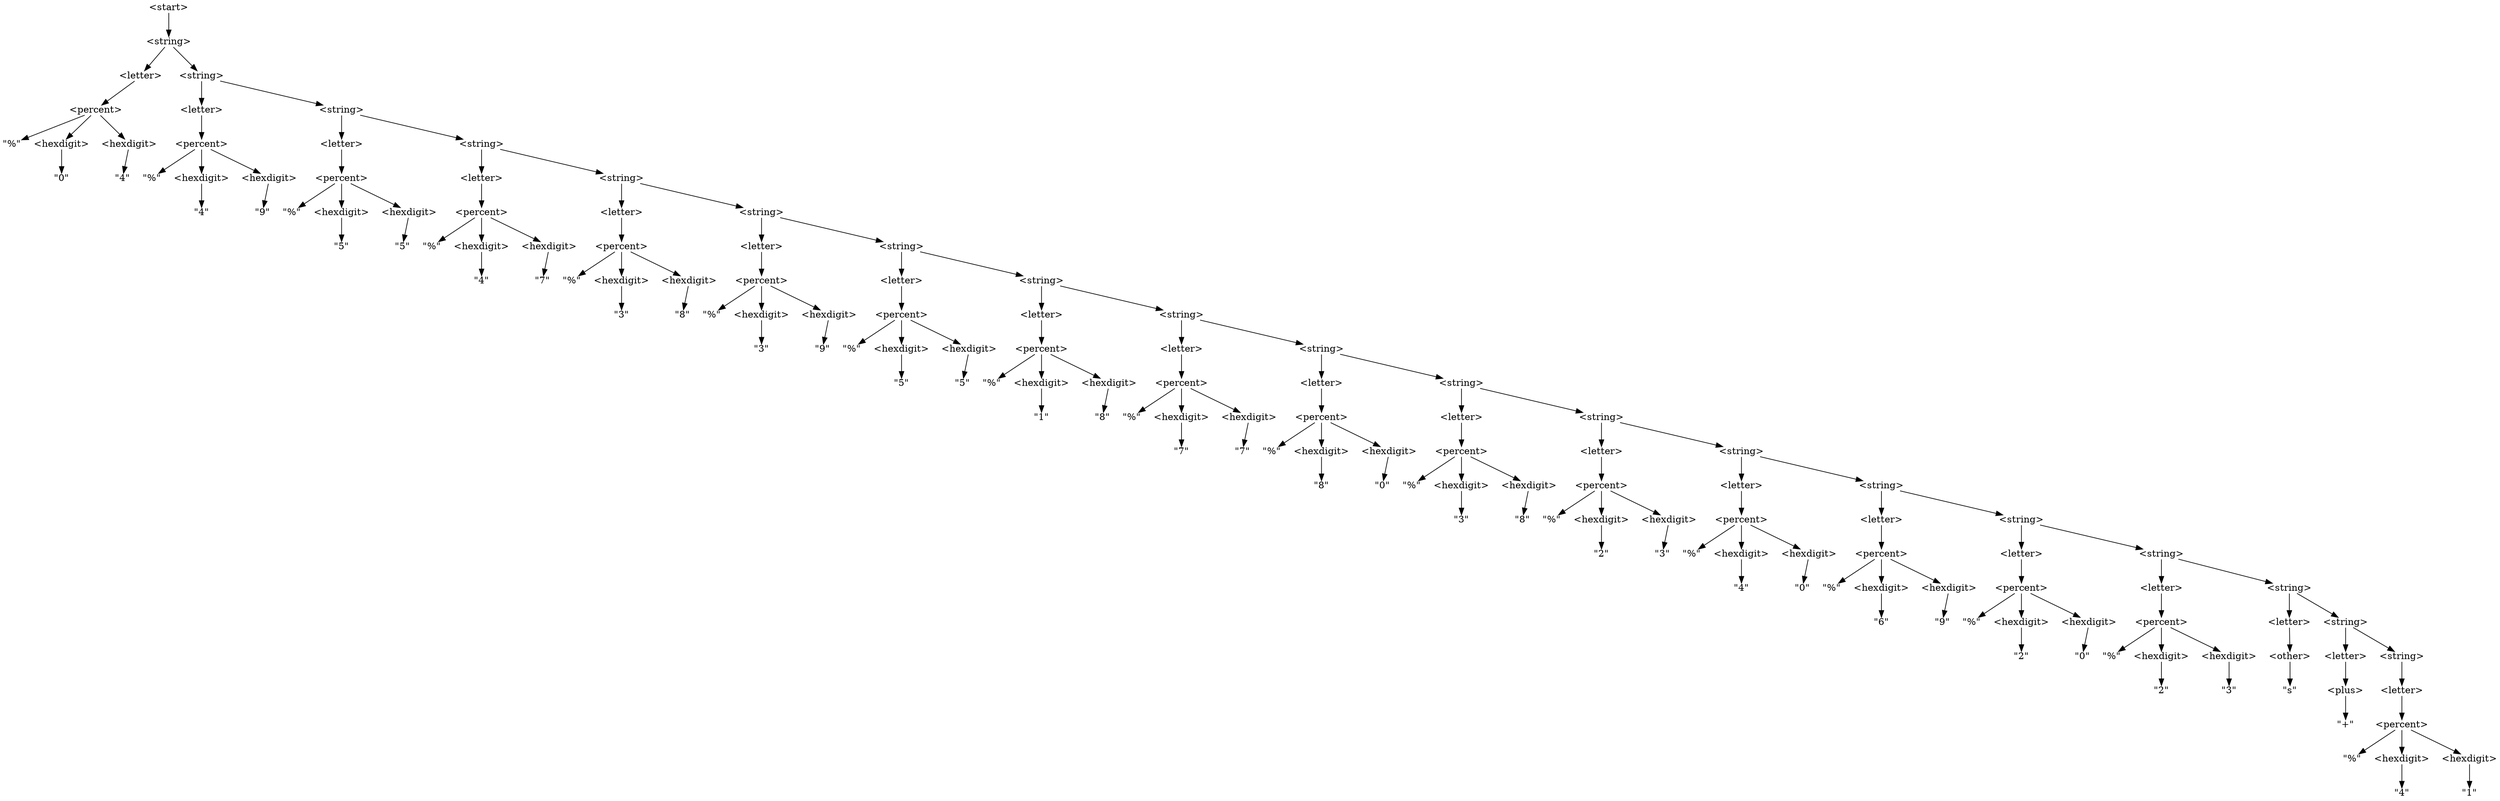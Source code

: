 digraph DerivationTree {

    node [shape=plain];

    n1 [label="\<start\>"];
    n2 [label="\<string\>"];
    n1 -> n2;

    n3 [label="\<letter\>"];
    n2 -> n3;

    n4 [label="\<string\>"];
    n2 -> n4;

    n5 [label="\<percent\>"];
    n3 -> n5;

    n6 [label="\<letter\>"];
    n4 -> n6;

    n7 [label="\<string\>"];
    n4 -> n7;

    n8 [label="\"%\""];
    n5 -> n8;

    n9 [label="\<hexdigit\>"];
    n5 -> n9;

    n10 [label="\<hexdigit\>"];
    n5 -> n10;

    n11 [label="\<percent\>"];
    n6 -> n11;

    n12 [label="\<letter\>"];
    n7 -> n12;

    n13 [label="\<string\>"];
    n7 -> n13;

    n14 [label="\"0\""];
    n9 -> n14;

    n15 [label="\"4\""];
    n10 -> n15;

    n16 [label="\"%\""];
    n11 -> n16;

    n17 [label="\<hexdigit\>"];
    n11 -> n17;

    n18 [label="\<hexdigit\>"];
    n11 -> n18;

    n19 [label="\<percent\>"];
    n12 -> n19;

    n20 [label="\<letter\>"];
    n13 -> n20;

    n21 [label="\<string\>"];
    n13 -> n21;

    n22 [label="\"4\""];
    n17 -> n22;

    n23 [label="\"9\""];
    n18 -> n23;

    n24 [label="\"%\""];
    n19 -> n24;

    n25 [label="\<hexdigit\>"];
    n19 -> n25;

    n26 [label="\<hexdigit\>"];
    n19 -> n26;

    n27 [label="\<percent\>"];
    n20 -> n27;

    n28 [label="\<letter\>"];
    n21 -> n28;

    n29 [label="\<string\>"];
    n21 -> n29;

    n30 [label="\"5\""];
    n25 -> n30;

    n31 [label="\"5\""];
    n26 -> n31;

    n32 [label="\"%\""];
    n27 -> n32;

    n33 [label="\<hexdigit\>"];
    n27 -> n33;

    n34 [label="\<hexdigit\>"];
    n27 -> n34;

    n35 [label="\<percent\>"];
    n28 -> n35;

    n36 [label="\<letter\>"];
    n29 -> n36;

    n37 [label="\<string\>"];
    n29 -> n37;

    n38 [label="\"4\""];
    n33 -> n38;

    n39 [label="\"7\""];
    n34 -> n39;

    n40 [label="\"%\""];
    n35 -> n40;

    n41 [label="\<hexdigit\>"];
    n35 -> n41;

    n42 [label="\<hexdigit\>"];
    n35 -> n42;

    n43 [label="\<percent\>"];
    n36 -> n43;

    n44 [label="\<letter\>"];
    n37 -> n44;

    n45 [label="\<string\>"];
    n37 -> n45;

    n46 [label="\"3\""];
    n41 -> n46;

    n47 [label="\"8\""];
    n42 -> n47;

    n48 [label="\"%\""];
    n43 -> n48;

    n49 [label="\<hexdigit\>"];
    n43 -> n49;

    n50 [label="\<hexdigit\>"];
    n43 -> n50;

    n51 [label="\<percent\>"];
    n44 -> n51;

    n52 [label="\<letter\>"];
    n45 -> n52;

    n53 [label="\<string\>"];
    n45 -> n53;

    n54 [label="\"3\""];
    n49 -> n54;

    n55 [label="\"9\""];
    n50 -> n55;

    n56 [label="\"%\""];
    n51 -> n56;

    n57 [label="\<hexdigit\>"];
    n51 -> n57;

    n58 [label="\<hexdigit\>"];
    n51 -> n58;

    n59 [label="\<percent\>"];
    n52 -> n59;

    n60 [label="\<letter\>"];
    n53 -> n60;

    n61 [label="\<string\>"];
    n53 -> n61;

    n62 [label="\"5\""];
    n57 -> n62;

    n63 [label="\"5\""];
    n58 -> n63;

    n64 [label="\"%\""];
    n59 -> n64;

    n65 [label="\<hexdigit\>"];
    n59 -> n65;

    n66 [label="\<hexdigit\>"];
    n59 -> n66;

    n67 [label="\<percent\>"];
    n60 -> n67;

    n68 [label="\<letter\>"];
    n61 -> n68;

    n69 [label="\<string\>"];
    n61 -> n69;

    n70 [label="\"1\""];
    n65 -> n70;

    n71 [label="\"8\""];
    n66 -> n71;

    n72 [label="\"%\""];
    n67 -> n72;

    n73 [label="\<hexdigit\>"];
    n67 -> n73;

    n74 [label="\<hexdigit\>"];
    n67 -> n74;

    n75 [label="\<percent\>"];
    n68 -> n75;

    n76 [label="\<letter\>"];
    n69 -> n76;

    n77 [label="\<string\>"];
    n69 -> n77;

    n78 [label="\"7\""];
    n73 -> n78;

    n79 [label="\"7\""];
    n74 -> n79;

    n80 [label="\"%\""];
    n75 -> n80;

    n81 [label="\<hexdigit\>"];
    n75 -> n81;

    n82 [label="\<hexdigit\>"];
    n75 -> n82;

    n83 [label="\<percent\>"];
    n76 -> n83;

    n84 [label="\<letter\>"];
    n77 -> n84;

    n85 [label="\<string\>"];
    n77 -> n85;

    n86 [label="\"8\""];
    n81 -> n86;

    n87 [label="\"0\""];
    n82 -> n87;

    n88 [label="\"%\""];
    n83 -> n88;

    n89 [label="\<hexdigit\>"];
    n83 -> n89;

    n90 [label="\<hexdigit\>"];
    n83 -> n90;

    n91 [label="\<percent\>"];
    n84 -> n91;

    n92 [label="\<letter\>"];
    n85 -> n92;

    n93 [label="\<string\>"];
    n85 -> n93;

    n94 [label="\"3\""];
    n89 -> n94;

    n95 [label="\"8\""];
    n90 -> n95;

    n96 [label="\"%\""];
    n91 -> n96;

    n97 [label="\<hexdigit\>"];
    n91 -> n97;

    n98 [label="\<hexdigit\>"];
    n91 -> n98;

    n99 [label="\<percent\>"];
    n92 -> n99;

    n100 [label="\<letter\>"];
    n93 -> n100;

    n101 [label="\<string\>"];
    n93 -> n101;

    n102 [label="\"2\""];
    n97 -> n102;

    n103 [label="\"3\""];
    n98 -> n103;

    n104 [label="\"%\""];
    n99 -> n104;

    n105 [label="\<hexdigit\>"];
    n99 -> n105;

    n106 [label="\<hexdigit\>"];
    n99 -> n106;

    n107 [label="\<percent\>"];
    n100 -> n107;

    n108 [label="\<letter\>"];
    n101 -> n108;

    n109 [label="\<string\>"];
    n101 -> n109;

    n110 [label="\"4\""];
    n105 -> n110;

    n111 [label="\"0\""];
    n106 -> n111;

    n112 [label="\"%\""];
    n107 -> n112;

    n113 [label="\<hexdigit\>"];
    n107 -> n113;

    n114 [label="\<hexdigit\>"];
    n107 -> n114;

    n115 [label="\<percent\>"];
    n108 -> n115;

    n116 [label="\<letter\>"];
    n109 -> n116;

    n117 [label="\<string\>"];
    n109 -> n117;

    n118 [label="\"6\""];
    n113 -> n118;

    n119 [label="\"9\""];
    n114 -> n119;

    n120 [label="\"%\""];
    n115 -> n120;

    n121 [label="\<hexdigit\>"];
    n115 -> n121;

    n122 [label="\<hexdigit\>"];
    n115 -> n122;

    n123 [label="\<percent\>"];
    n116 -> n123;

    n124 [label="\<letter\>"];
    n117 -> n124;

    n125 [label="\<string\>"];
    n117 -> n125;

    n126 [label="\"2\""];
    n121 -> n126;

    n127 [label="\"0\""];
    n122 -> n127;

    n128 [label="\"%\""];
    n123 -> n128;

    n129 [label="\<hexdigit\>"];
    n123 -> n129;

    n130 [label="\<hexdigit\>"];
    n123 -> n130;

    n131 [label="\<other\>"];
    n124 -> n131;

    n132 [label="\<letter\>"];
    n125 -> n132;

    n133 [label="\<string\>"];
    n125 -> n133;

    n134 [label="\"2\""];
    n129 -> n134;

    n135 [label="\"3\""];
    n130 -> n135;

    n136 [label="\"s\""];
    n131 -> n136;

    n137 [label="\<plus\>"];
    n132 -> n137;

    n138 [label="\<letter\>"];
    n133 -> n138;

    n139 [label="\"+\""];
    n137 -> n139;

    n140 [label="\<percent\>"];
    n138 -> n140;

    n141 [label="\"%\""];
    n140 -> n141;

    n142 [label="\<hexdigit\>"];
    n140 -> n142;

    n143 [label="\<hexdigit\>"];
    n140 -> n143;

    n144 [label="\"4\""];
    n142 -> n144;

    n145 [label="\"1\""];
    n143 -> n145;

}